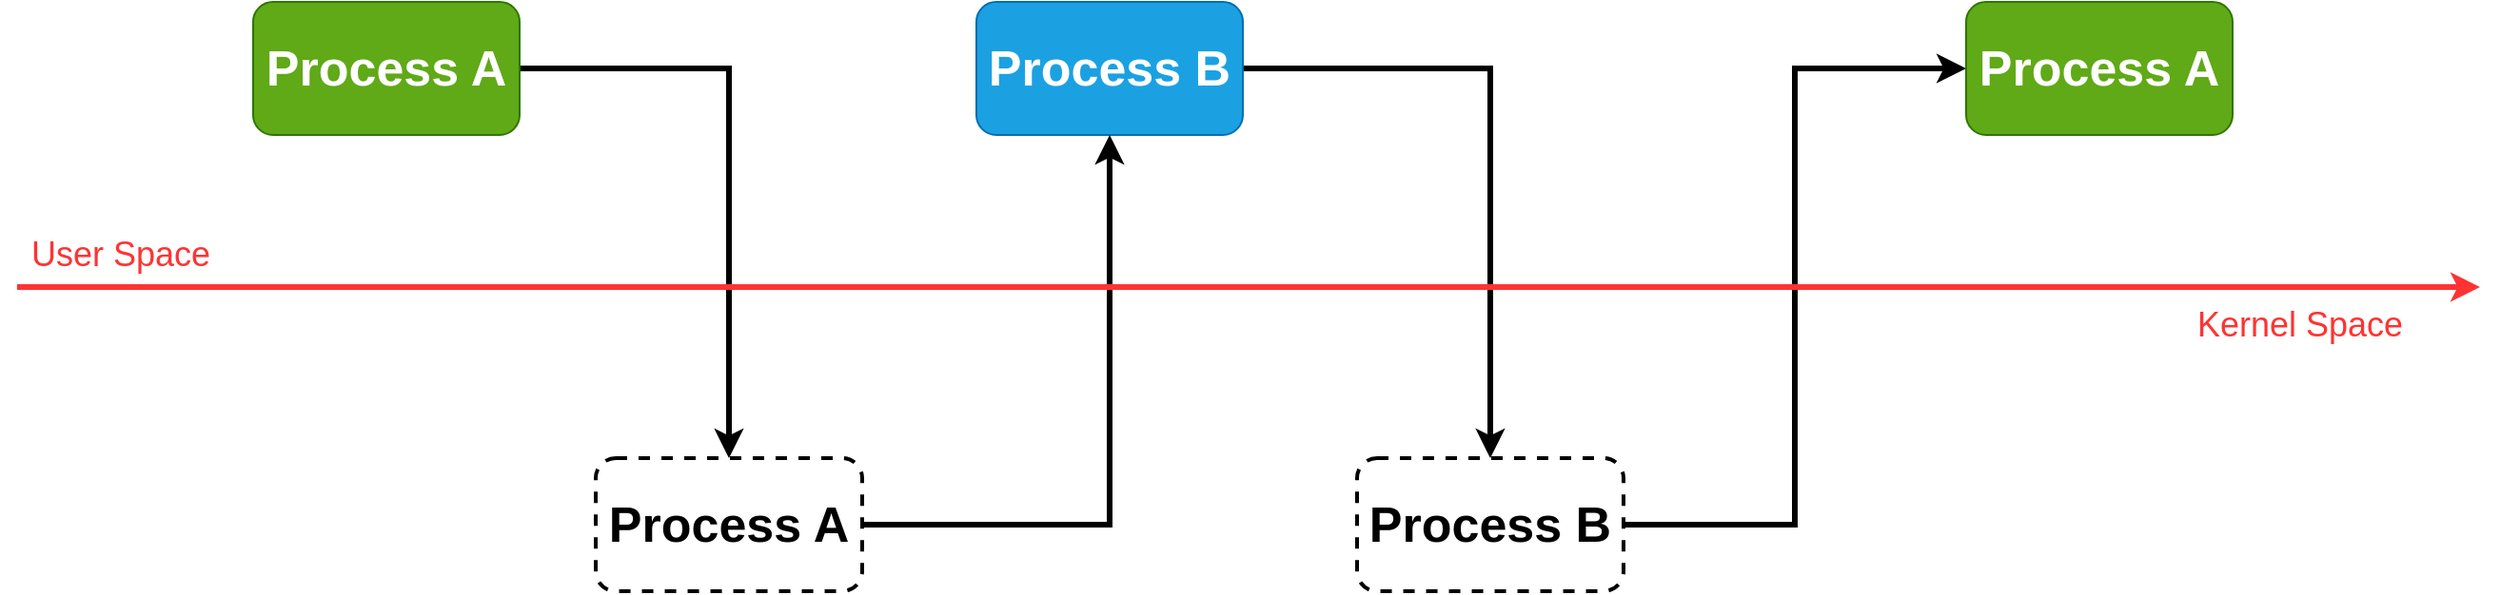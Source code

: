 <mxfile version="20.2.1" type="github">
  <diagram id="RlK4eOglbqxfFXshm7mn" name="第 1 页">
    <mxGraphModel dx="1219" dy="1056" grid="1" gridSize="10" guides="1" tooltips="1" connect="1" arrows="1" fold="1" page="1" pageScale="1" pageWidth="1169" pageHeight="1654" math="0" shadow="0">
      <root>
        <mxCell id="0" />
        <mxCell id="1" parent="0" />
        <mxCell id="qbdrgHgY3PGsCr69W33U-11" style="edgeStyle=orthogonalEdgeStyle;rounded=0;orthogonalLoop=1;jettySize=auto;html=1;entryX=0.5;entryY=0;entryDx=0;entryDy=0;fontSize=18;strokeWidth=3;" edge="1" parent="1" source="qbdrgHgY3PGsCr69W33U-2" target="qbdrgHgY3PGsCr69W33U-9">
          <mxGeometry relative="1" as="geometry" />
        </mxCell>
        <mxCell id="qbdrgHgY3PGsCr69W33U-2" value="&lt;b&gt;&lt;font style=&quot;font-size: 26px;&quot;&gt;Process A&lt;/font&gt;&lt;/b&gt;" style="rounded=1;whiteSpace=wrap;html=1;fillColor=#60a917;fontColor=#ffffff;strokeColor=#2D7600;" vertex="1" parent="1">
          <mxGeometry x="150" y="410" width="140" height="70" as="geometry" />
        </mxCell>
        <mxCell id="qbdrgHgY3PGsCr69W33U-14" style="edgeStyle=orthogonalEdgeStyle;rounded=0;orthogonalLoop=1;jettySize=auto;html=1;entryX=0.5;entryY=0;entryDx=0;entryDy=0;fontSize=18;strokeWidth=3;" edge="1" parent="1" source="qbdrgHgY3PGsCr69W33U-5" target="qbdrgHgY3PGsCr69W33U-13">
          <mxGeometry relative="1" as="geometry" />
        </mxCell>
        <mxCell id="qbdrgHgY3PGsCr69W33U-5" value="&lt;b&gt;&lt;font style=&quot;font-size: 26px;&quot;&gt;Process B&lt;/font&gt;&lt;/b&gt;" style="rounded=1;whiteSpace=wrap;html=1;fillColor=#1ba1e2;fontColor=#ffffff;strokeColor=#006EAF;" vertex="1" parent="1">
          <mxGeometry x="530" y="410" width="140" height="70" as="geometry" />
        </mxCell>
        <mxCell id="qbdrgHgY3PGsCr69W33U-7" value="&lt;span style=&quot;font-size: 18px;&quot;&gt;&lt;font color=&quot;#ff3333&quot;&gt;User Space&lt;/font&gt;&lt;/span&gt;" style="text;html=1;align=center;verticalAlign=middle;resizable=0;points=[];autosize=1;strokeColor=none;fillColor=none;fontSize=26;" vertex="1" parent="1">
          <mxGeometry x="20" y="520" width="120" height="40" as="geometry" />
        </mxCell>
        <mxCell id="qbdrgHgY3PGsCr69W33U-8" value="&lt;font color=&quot;#ff3333&quot;&gt;Kernel Space&lt;/font&gt;" style="text;html=1;align=center;verticalAlign=middle;resizable=0;points=[];autosize=1;strokeColor=none;fillColor=none;fontSize=18;" vertex="1" parent="1">
          <mxGeometry x="1160" y="560" width="130" height="40" as="geometry" />
        </mxCell>
        <mxCell id="qbdrgHgY3PGsCr69W33U-12" style="edgeStyle=orthogonalEdgeStyle;rounded=0;orthogonalLoop=1;jettySize=auto;html=1;entryX=0.5;entryY=1;entryDx=0;entryDy=0;fontSize=18;strokeWidth=3;" edge="1" parent="1" source="qbdrgHgY3PGsCr69W33U-9" target="qbdrgHgY3PGsCr69W33U-5">
          <mxGeometry relative="1" as="geometry" />
        </mxCell>
        <mxCell id="qbdrgHgY3PGsCr69W33U-9" value="&lt;b&gt;&lt;font style=&quot;font-size: 26px;&quot;&gt;Process A&lt;/font&gt;&lt;/b&gt;" style="rounded=1;whiteSpace=wrap;html=1;dashed=1;strokeWidth=2;" vertex="1" parent="1">
          <mxGeometry x="330" y="650" width="140" height="70" as="geometry" />
        </mxCell>
        <mxCell id="qbdrgHgY3PGsCr69W33U-16" style="edgeStyle=orthogonalEdgeStyle;rounded=0;orthogonalLoop=1;jettySize=auto;html=1;entryX=0;entryY=0.5;entryDx=0;entryDy=0;fontSize=18;strokeWidth=3;" edge="1" parent="1" source="qbdrgHgY3PGsCr69W33U-13" target="qbdrgHgY3PGsCr69W33U-15">
          <mxGeometry relative="1" as="geometry" />
        </mxCell>
        <mxCell id="qbdrgHgY3PGsCr69W33U-13" value="&lt;b&gt;&lt;font style=&quot;font-size: 26px;&quot;&gt;Process B&lt;/font&gt;&lt;/b&gt;" style="rounded=1;whiteSpace=wrap;html=1;dashed=1;strokeWidth=2;" vertex="1" parent="1">
          <mxGeometry x="730" y="650" width="140" height="70" as="geometry" />
        </mxCell>
        <mxCell id="qbdrgHgY3PGsCr69W33U-15" value="&lt;b&gt;&lt;font style=&quot;font-size: 26px;&quot;&gt;Process A&lt;/font&gt;&lt;/b&gt;" style="rounded=1;whiteSpace=wrap;html=1;fillColor=#60a917;fontColor=#ffffff;strokeColor=#2D7600;" vertex="1" parent="1">
          <mxGeometry x="1050" y="410" width="140" height="70" as="geometry" />
        </mxCell>
        <mxCell id="qbdrgHgY3PGsCr69W33U-18" value="" style="endArrow=classic;html=1;rounded=0;fontSize=18;strokeWidth=3;exitX=0.05;exitY=1;exitDx=0;exitDy=0;exitPerimeter=0;fillColor=#e51400;strokeColor=#FF3333;" edge="1" parent="1" source="qbdrgHgY3PGsCr69W33U-7">
          <mxGeometry width="50" height="50" relative="1" as="geometry">
            <mxPoint x="110" y="640" as="sourcePoint" />
            <mxPoint x="1320" y="560" as="targetPoint" />
          </mxGeometry>
        </mxCell>
      </root>
    </mxGraphModel>
  </diagram>
</mxfile>
